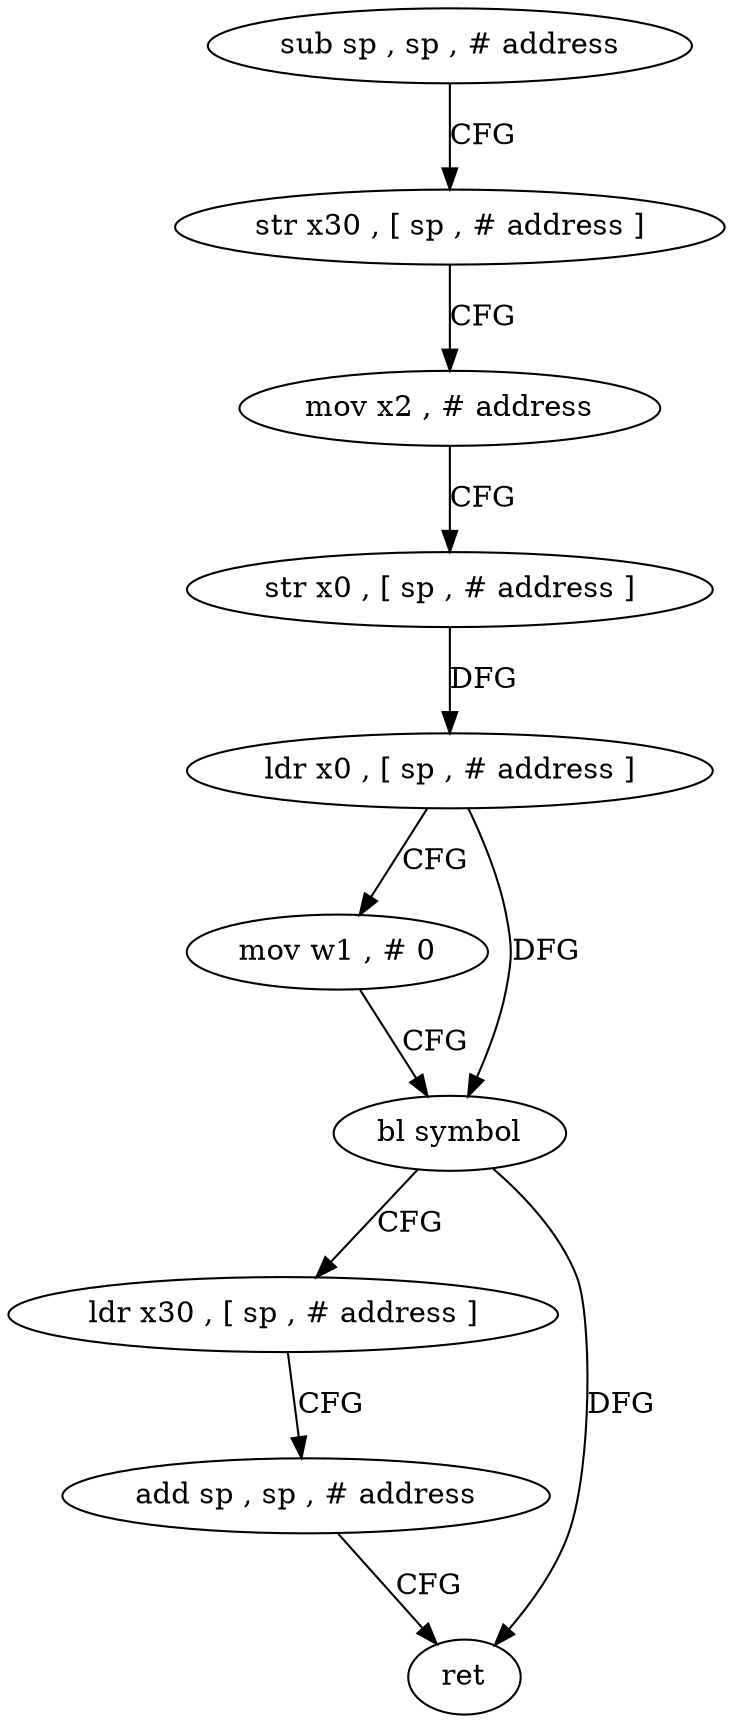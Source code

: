 digraph "func" {
"4317360" [label = "sub sp , sp , # address" ]
"4317364" [label = "str x30 , [ sp , # address ]" ]
"4317368" [label = "mov x2 , # address" ]
"4317372" [label = "str x0 , [ sp , # address ]" ]
"4317376" [label = "ldr x0 , [ sp , # address ]" ]
"4317380" [label = "mov w1 , # 0" ]
"4317384" [label = "bl symbol" ]
"4317388" [label = "ldr x30 , [ sp , # address ]" ]
"4317392" [label = "add sp , sp , # address" ]
"4317396" [label = "ret" ]
"4317360" -> "4317364" [ label = "CFG" ]
"4317364" -> "4317368" [ label = "CFG" ]
"4317368" -> "4317372" [ label = "CFG" ]
"4317372" -> "4317376" [ label = "DFG" ]
"4317376" -> "4317380" [ label = "CFG" ]
"4317376" -> "4317384" [ label = "DFG" ]
"4317380" -> "4317384" [ label = "CFG" ]
"4317384" -> "4317388" [ label = "CFG" ]
"4317384" -> "4317396" [ label = "DFG" ]
"4317388" -> "4317392" [ label = "CFG" ]
"4317392" -> "4317396" [ label = "CFG" ]
}
